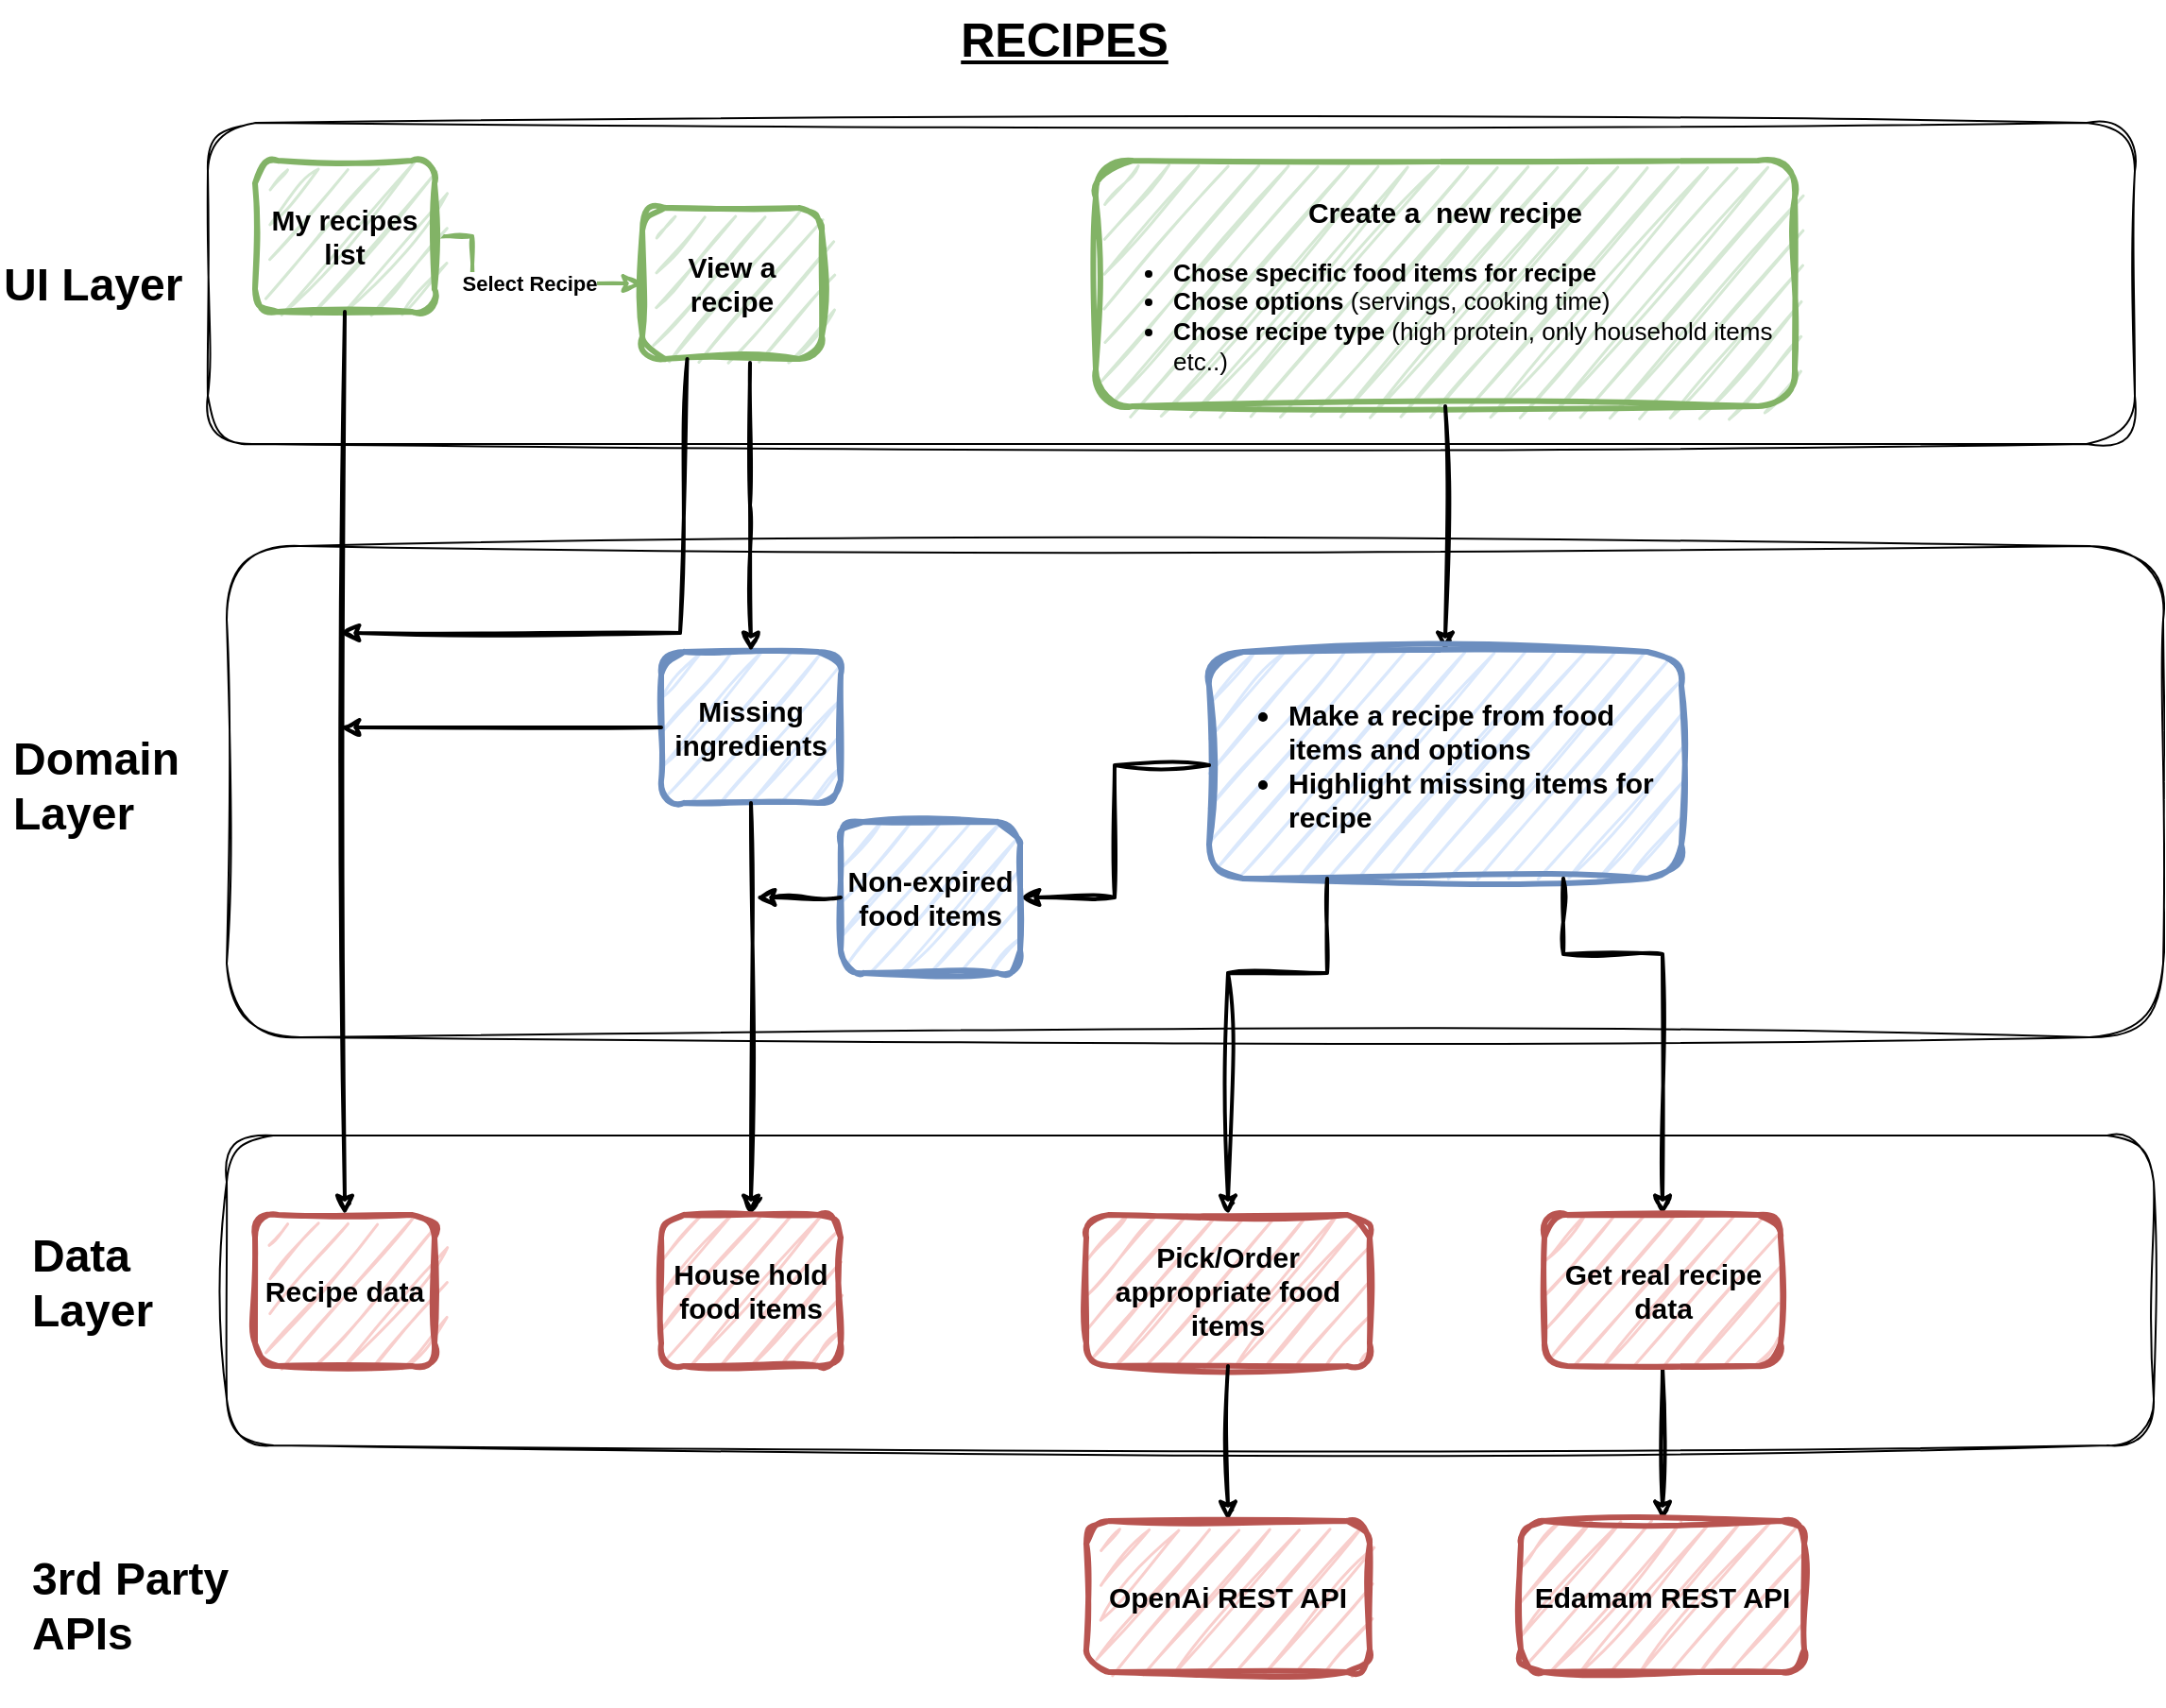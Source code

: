 <mxfile version="24.7.17" pages="3">
  <diagram name="Page-1" id="5f0bae14-7c28-e335-631c-24af17079c00">
    <mxGraphModel dx="1509" dy="955" grid="1" gridSize="10" guides="1" tooltips="1" connect="1" arrows="1" fold="1" page="1" pageScale="1" pageWidth="1169" pageHeight="827" background="none" math="0" shadow="0">
      <root>
        <mxCell id="0" />
        <mxCell id="1" parent="0" />
        <mxCell id="2UMnR_WibWzh6iIHSxyf-1" value="" style="rounded=1;whiteSpace=wrap;html=1;sketch=1;curveFitting=1;jiggle=2;" vertex="1" parent="1">
          <mxGeometry x="122" y="80" width="1020" height="170" as="geometry" />
        </mxCell>
        <mxCell id="kBmUnrdPFpruGlUo7dz6-3" value="&lt;h1 style=&quot;margin-top: 0px;&quot;&gt;&lt;font&gt;UI Layer&lt;/font&gt;&lt;/h1&gt;" style="text;html=1;whiteSpace=wrap;overflow=hidden;rounded=0;sketch=1;curveFitting=1;jiggle=2;fontFamily=Helvetica;" vertex="1" parent="1">
          <mxGeometry x="12" y="145" width="160" height="40" as="geometry" />
        </mxCell>
        <mxCell id="kBmUnrdPFpruGlUo7dz6-4" value="" style="rounded=1;whiteSpace=wrap;html=1;sketch=1;curveFitting=1;jiggle=2;" vertex="1" parent="1">
          <mxGeometry x="132" y="304" width="1025" height="260" as="geometry" />
        </mxCell>
        <mxCell id="kBmUnrdPFpruGlUo7dz6-5" value="&lt;h1 style=&quot;margin-top: 0px;&quot;&gt;Domain Layer&lt;/h1&gt;" style="text;html=1;whiteSpace=wrap;overflow=hidden;rounded=0;" vertex="1" parent="1">
          <mxGeometry x="17" y="396" width="160" height="76" as="geometry" />
        </mxCell>
        <mxCell id="kBmUnrdPFpruGlUo7dz6-6" value="" style="rounded=1;whiteSpace=wrap;html=1;sketch=1;curveFitting=1;jiggle=2;" vertex="1" parent="1">
          <mxGeometry x="132" y="616" width="1020" height="164" as="geometry" />
        </mxCell>
        <mxCell id="kBmUnrdPFpruGlUo7dz6-7" value="&lt;h1 style=&quot;margin-top: 0px;&quot;&gt;Data Layer&amp;nbsp;&lt;/h1&gt;" style="text;html=1;whiteSpace=wrap;overflow=hidden;rounded=0;" vertex="1" parent="1">
          <mxGeometry x="27" y="658.5" width="120" height="85" as="geometry" />
        </mxCell>
        <mxCell id="kBmUnrdPFpruGlUo7dz6-34" style="edgeStyle=orthogonalEdgeStyle;rounded=0;orthogonalLoop=1;jettySize=auto;html=1;entryX=0;entryY=0.5;entryDx=0;entryDy=0;strokeWidth=2;fillColor=#d5e8d4;strokeColor=#82b366;sketch=1;curveFitting=1;jiggle=2;" edge="1" parent="1" source="kBmUnrdPFpruGlUo7dz6-8" target="kBmUnrdPFpruGlUo7dz6-11">
          <mxGeometry relative="1" as="geometry">
            <Array as="points">
              <mxPoint x="262" y="140" />
              <mxPoint x="262" y="165" />
            </Array>
          </mxGeometry>
        </mxCell>
        <mxCell id="kBmUnrdPFpruGlUo7dz6-35" value="&lt;b&gt;Select Recipe&lt;/b&gt;" style="edgeLabel;html=1;align=center;verticalAlign=middle;resizable=0;points=[];" vertex="1" connectable="0" parent="kBmUnrdPFpruGlUo7dz6-34">
          <mxGeometry x="-0.289" relative="1" as="geometry">
            <mxPoint x="27" as="offset" />
          </mxGeometry>
        </mxCell>
        <mxCell id="kBmUnrdPFpruGlUo7dz6-8" value="&lt;h3 style=&quot;font-size: 15px;&quot;&gt;My recipes list&lt;/h3&gt;" style="rounded=1;whiteSpace=wrap;html=1;fillColor=#d5e8d4;strokeColor=#82b366;fillStyle=hatch;strokeWidth=3;perimeterSpacing=0;sketch=1;curveFitting=1;jiggle=2;" vertex="1" parent="1">
          <mxGeometry x="147" y="100" width="95" height="80" as="geometry" />
        </mxCell>
        <mxCell id="kBmUnrdPFpruGlUo7dz6-9" value="&lt;h3 style=&quot;font-size: 15px;&quot;&gt;Recipe data&lt;/h3&gt;" style="rounded=1;whiteSpace=wrap;html=1;fillColor=#f8cecc;strokeColor=#b85450;fillStyle=hatch;strokeWidth=3;perimeterSpacing=0;sketch=1;curveFitting=1;jiggle=2;" vertex="1" parent="1">
          <mxGeometry x="147" y="658" width="95" height="80" as="geometry" />
        </mxCell>
        <mxCell id="kBmUnrdPFpruGlUo7dz6-10" value="" style="endArrow=classic;html=1;rounded=0;entryX=0.5;entryY=0;entryDx=0;entryDy=0;spacingTop=0;fontSize=1;horizontal=1;strokeWidth=2;endSize=6;startSize=5;jumpSize=6;sketch=1;curveFitting=1;jiggle=2;exitX=0.5;exitY=1;exitDx=0;exitDy=0;sourcePerimeterSpacing=0;" edge="1" parent="1" source="kBmUnrdPFpruGlUo7dz6-8" target="kBmUnrdPFpruGlUo7dz6-9">
          <mxGeometry width="50" height="50" relative="1" as="geometry">
            <mxPoint x="492" y="380" as="sourcePoint" />
            <mxPoint x="192" y="290" as="targetPoint" />
            <Array as="points" />
          </mxGeometry>
        </mxCell>
        <mxCell id="kBmUnrdPFpruGlUo7dz6-11" value="&lt;h3 style=&quot;font-size: 15px;&quot;&gt;View a recipe&lt;/h3&gt;" style="rounded=1;whiteSpace=wrap;html=1;fillColor=#d5e8d4;strokeColor=#82b366;fillStyle=hatch;strokeWidth=3;perimeterSpacing=0;sketch=1;curveFitting=1;jiggle=2;" vertex="1" parent="1">
          <mxGeometry x="352" y="125" width="95" height="80" as="geometry" />
        </mxCell>
        <mxCell id="kBmUnrdPFpruGlUo7dz6-14" value="&lt;h3 style=&quot;font-size: 15px;&quot;&gt;Missing ingredients&lt;/h3&gt;" style="rounded=1;whiteSpace=wrap;html=1;fillColor=#dae8fc;strokeColor=#6c8ebf;fillStyle=hatch;strokeWidth=3;perimeterSpacing=0;sketch=1;curveFitting=1;jiggle=2;" vertex="1" parent="1">
          <mxGeometry x="362" y="360" width="95" height="80" as="geometry" />
        </mxCell>
        <mxCell id="kBmUnrdPFpruGlUo7dz6-33" style="edgeStyle=orthogonalEdgeStyle;rounded=0;orthogonalLoop=1;jettySize=auto;html=1;strokeWidth=2;sketch=1;curveFitting=1;jiggle=2;exitX=0.5;exitY=1;exitDx=0;exitDy=0;" edge="1" parent="1" source="kBmUnrdPFpruGlUo7dz6-14" target="kBmUnrdPFpruGlUo7dz6-16">
          <mxGeometry relative="1" as="geometry" />
        </mxCell>
        <mxCell id="kBmUnrdPFpruGlUo7dz6-16" value="&lt;h3 style=&quot;font-size: 15px;&quot;&gt;House hold food items&lt;/h3&gt;" style="rounded=1;whiteSpace=wrap;html=1;fillColor=#f8cecc;strokeColor=#b85450;fillStyle=hatch;strokeWidth=3;perimeterSpacing=0;sketch=1;curveFitting=1;jiggle=2;" vertex="1" parent="1">
          <mxGeometry x="362" y="658" width="95" height="80" as="geometry" />
        </mxCell>
        <mxCell id="kBmUnrdPFpruGlUo7dz6-21" value="&lt;h3 style=&quot;font-size: 15px;&quot;&gt;Create a&amp;nbsp; new recipe&lt;/h3&gt;&lt;div style=&quot;font-size: 13px;&quot;&gt;&lt;ul style=&quot;font-weight: 700;&quot;&gt;&lt;li style=&quot;text-align: left;&quot;&gt;Chose specific food items for recipe&lt;/li&gt;&lt;li style=&quot;text-align: left;&quot;&gt;Chose options&amp;nbsp;&lt;span style=&quot;font-weight: normal;&quot;&gt;(servings, cooking time)&lt;/span&gt;&lt;/li&gt;&lt;li style=&quot;text-align: left;&quot;&gt;Chose recipe type&amp;nbsp;&lt;span style=&quot;font-weight: normal;&quot;&gt;(high protein, only household items etc..)&lt;/span&gt;&lt;/li&gt;&lt;/ul&gt;&lt;/div&gt;" style="rounded=1;whiteSpace=wrap;html=1;fillColor=#d5e8d4;strokeColor=#82b366;fillStyle=hatch;strokeWidth=3;perimeterSpacing=0;sketch=1;curveFitting=1;jiggle=2;" vertex="1" parent="1">
          <mxGeometry x="592" y="100" width="370" height="130" as="geometry" />
        </mxCell>
        <mxCell id="kBmUnrdPFpruGlUo7dz6-45" style="edgeStyle=orthogonalEdgeStyle;rounded=0;orthogonalLoop=1;jettySize=auto;html=1;strokeWidth=2;sketch=1;curveFitting=1;jiggle=2;exitX=0.5;exitY=1;exitDx=0;exitDy=0;" edge="1" parent="1" source="kBmUnrdPFpruGlUo7dz6-21" target="kBmUnrdPFpruGlUo7dz6-22">
          <mxGeometry relative="1" as="geometry" />
        </mxCell>
        <mxCell id="kBmUnrdPFpruGlUo7dz6-22" value="&lt;h3 style=&quot;font-size: 15px;&quot;&gt;&lt;div style=&quot;&quot;&gt;&lt;ul&gt;&lt;li&gt;Make a recipe from food items and options&lt;/li&gt;&lt;li&gt;Highlight missing items for recipe&lt;/li&gt;&lt;/ul&gt;&lt;/div&gt;&lt;/h3&gt;" style="rounded=1;whiteSpace=wrap;html=1;fillColor=#dae8fc;strokeColor=#6c8ebf;fillStyle=hatch;strokeWidth=3;perimeterSpacing=0;sketch=1;curveFitting=1;jiggle=2;align=left;" vertex="1" parent="1">
          <mxGeometry x="652" y="360" width="250" height="120" as="geometry" />
        </mxCell>
        <mxCell id="kBmUnrdPFpruGlUo7dz6-24" value="" style="endArrow=classic;html=1;rounded=0;sketch=1;curveFitting=1;jiggle=2;strokeWidth=2;exitX=0;exitY=0.5;exitDx=0;exitDy=0;" edge="1" parent="1" source="kBmUnrdPFpruGlUo7dz6-14">
          <mxGeometry width="50" height="50" relative="1" as="geometry">
            <mxPoint x="270" y="424" as="sourcePoint" />
            <mxPoint x="192" y="400" as="targetPoint" />
          </mxGeometry>
        </mxCell>
        <mxCell id="kBmUnrdPFpruGlUo7dz6-26" value="" style="endArrow=classic;html=1;rounded=0;entryX=0.25;entryY=1;entryDx=0;entryDy=0;strokeWidth=2;sketch=1;curveFitting=1;jiggle=2;exitX=0.25;exitY=1;exitDx=0;exitDy=0;" edge="1" parent="1" source="kBmUnrdPFpruGlUo7dz6-11">
          <mxGeometry width="50" height="50" relative="1" as="geometry">
            <mxPoint x="572" y="450" as="sourcePoint" />
            <mxPoint x="192" y="350" as="targetPoint" />
            <Array as="points">
              <mxPoint x="372" y="350" />
            </Array>
          </mxGeometry>
        </mxCell>
        <mxCell id="kBmUnrdPFpruGlUo7dz6-32" style="edgeStyle=orthogonalEdgeStyle;rounded=0;orthogonalLoop=1;jettySize=auto;html=1;strokeWidth=2;sketch=1;curveFitting=1;jiggle=2;exitX=0.6;exitY=1.025;exitDx=0;exitDy=0;exitPerimeter=0;" edge="1" parent="1" source="kBmUnrdPFpruGlUo7dz6-11" target="kBmUnrdPFpruGlUo7dz6-14">
          <mxGeometry relative="1" as="geometry" />
        </mxCell>
        <mxCell id="kBmUnrdPFpruGlUo7dz6-43" style="edgeStyle=orthogonalEdgeStyle;rounded=0;orthogonalLoop=1;jettySize=auto;html=1;strokeWidth=2;sketch=1;curveFitting=1;jiggle=2;exitX=0.25;exitY=1;exitDx=0;exitDy=0;" edge="1" parent="1" source="kBmUnrdPFpruGlUo7dz6-22" target="kBmUnrdPFpruGlUo7dz6-36">
          <mxGeometry relative="1" as="geometry">
            <Array as="points">
              <mxPoint x="715" y="530" />
              <mxPoint x="662" y="530" />
            </Array>
          </mxGeometry>
        </mxCell>
        <mxCell id="kBmUnrdPFpruGlUo7dz6-36" value="&lt;h3 style=&quot;font-size: 15px;&quot;&gt;&lt;span style=&quot;text-align: left;&quot;&gt;Pick/Order appropriate food items&lt;/span&gt;&lt;br&gt;&lt;/h3&gt;" style="rounded=1;whiteSpace=wrap;html=1;fillColor=#f8cecc;strokeColor=#b85450;fillStyle=hatch;strokeWidth=3;perimeterSpacing=0;sketch=1;curveFitting=1;jiggle=2;" vertex="1" parent="1">
          <mxGeometry x="587" y="658" width="150" height="80" as="geometry" />
        </mxCell>
        <mxCell id="kBmUnrdPFpruGlUo7dz6-37" value="&lt;h1 style=&quot;margin-top: 0px;&quot;&gt;3rd Party APIs&lt;/h1&gt;" style="text;html=1;whiteSpace=wrap;overflow=hidden;rounded=0;" vertex="1" parent="1">
          <mxGeometry x="27" y="830" width="120" height="85" as="geometry" />
        </mxCell>
        <mxCell id="kBmUnrdPFpruGlUo7dz6-39" style="edgeStyle=orthogonalEdgeStyle;rounded=0;orthogonalLoop=1;jettySize=auto;html=1;strokeWidth=2;sketch=1;curveFitting=1;jiggle=2;exitX=0.5;exitY=1;exitDx=0;exitDy=0;" edge="1" parent="1" source="kBmUnrdPFpruGlUo7dz6-36" target="kBmUnrdPFpruGlUo7dz6-38">
          <mxGeometry relative="1" as="geometry" />
        </mxCell>
        <mxCell id="kBmUnrdPFpruGlUo7dz6-38" value="&lt;h3 style=&quot;font-size: 15px;&quot;&gt;OpenAi REST API&lt;/h3&gt;" style="rounded=1;whiteSpace=wrap;html=1;fillColor=#f8cecc;strokeColor=#b85450;fillStyle=hatch;strokeWidth=3;perimeterSpacing=0;sketch=1;curveFitting=1;jiggle=2;" vertex="1" parent="1">
          <mxGeometry x="587" y="820" width="150" height="80" as="geometry" />
        </mxCell>
        <mxCell id="kBmUnrdPFpruGlUo7dz6-42" style="edgeStyle=orthogonalEdgeStyle;rounded=0;orthogonalLoop=1;jettySize=auto;html=1;strokeWidth=2;sketch=1;curveFitting=1;jiggle=2;exitX=0.5;exitY=1;exitDx=0;exitDy=0;" edge="1" parent="1" source="kBmUnrdPFpruGlUo7dz6-41" target="kBmUnrdPFpruGlUo7dz6-40">
          <mxGeometry relative="1" as="geometry" />
        </mxCell>
        <mxCell id="kBmUnrdPFpruGlUo7dz6-40" value="&lt;h3 style=&quot;font-size: 15px;&quot;&gt;&lt;span style=&quot;background-color: initial;&quot;&gt;Edamam REST API&lt;/span&gt;&lt;br&gt;&lt;/h3&gt;" style="rounded=1;whiteSpace=wrap;html=1;fillColor=#f8cecc;strokeColor=#b85450;fillStyle=hatch;strokeWidth=3;perimeterSpacing=0;sketch=1;curveFitting=1;jiggle=2;" vertex="1" parent="1">
          <mxGeometry x="817" y="820" width="150" height="80" as="geometry" />
        </mxCell>
        <mxCell id="kBmUnrdPFpruGlUo7dz6-44" style="edgeStyle=orthogonalEdgeStyle;rounded=0;orthogonalLoop=1;jettySize=auto;html=1;strokeWidth=2;sketch=1;curveFitting=1;jiggle=2;exitX=0.75;exitY=1;exitDx=0;exitDy=0;" edge="1" parent="1" source="kBmUnrdPFpruGlUo7dz6-22" target="kBmUnrdPFpruGlUo7dz6-41">
          <mxGeometry relative="1" as="geometry">
            <Array as="points">
              <mxPoint x="840" y="520" />
              <mxPoint x="892" y="520" />
            </Array>
          </mxGeometry>
        </mxCell>
        <mxCell id="kBmUnrdPFpruGlUo7dz6-41" value="&lt;h3 style=&quot;font-size: 15px;&quot;&gt;&lt;span style=&quot;text-align: left;&quot;&gt;Get real recipe data&lt;/span&gt;&lt;br&gt;&lt;/h3&gt;" style="rounded=1;whiteSpace=wrap;html=1;fillColor=#f8cecc;strokeColor=#b85450;fillStyle=hatch;strokeWidth=3;perimeterSpacing=0;sketch=1;curveFitting=1;jiggle=2;" vertex="1" parent="1">
          <mxGeometry x="829.5" y="658" width="125" height="80" as="geometry" />
        </mxCell>
        <mxCell id="kBmUnrdPFpruGlUo7dz6-48" style="edgeStyle=orthogonalEdgeStyle;rounded=0;orthogonalLoop=1;jettySize=auto;html=1;strokeWidth=2;sketch=1;curveFitting=1;jiggle=2;exitX=0;exitY=0.5;exitDx=0;exitDy=0;" edge="1" parent="1" source="kBmUnrdPFpruGlUo7dz6-22" target="kBmUnrdPFpruGlUo7dz6-46">
          <mxGeometry relative="1" as="geometry" />
        </mxCell>
        <mxCell id="kBmUnrdPFpruGlUo7dz6-46" value="&lt;h3 style=&quot;font-size: 15px;&quot;&gt;Non-expired food items&lt;/h3&gt;" style="rounded=1;whiteSpace=wrap;html=1;fillColor=#dae8fc;strokeColor=#6c8ebf;fillStyle=hatch;strokeWidth=3;perimeterSpacing=0;sketch=1;curveFitting=1;jiggle=2;" vertex="1" parent="1">
          <mxGeometry x="457" y="450" width="95" height="80" as="geometry" />
        </mxCell>
        <mxCell id="kBmUnrdPFpruGlUo7dz6-47" value="" style="endArrow=classic;html=1;rounded=0;entryX=0;entryY=0.5;entryDx=0;entryDy=0;strokeWidth=2;sketch=1;curveFitting=1;jiggle=2;exitX=0;exitY=0.5;exitDx=0;exitDy=0;" edge="1" parent="1" source="kBmUnrdPFpruGlUo7dz6-46">
          <mxGeometry width="50" height="50" relative="1" as="geometry">
            <mxPoint x="712" y="480" as="sourcePoint" />
            <mxPoint x="412" y="490" as="targetPoint" />
          </mxGeometry>
        </mxCell>
        <mxCell id="kBmUnrdPFpruGlUo7dz6-49" value="&lt;span style=&quot;font-size: 25px;&quot;&gt;RECIPES&lt;/span&gt;" style="text;html=1;align=center;verticalAlign=middle;resizable=0;points=[];autosize=1;strokeColor=none;fillColor=none;fontSize=25;fontStyle=5" vertex="1" parent="1">
          <mxGeometry x="510" y="15" width="130" height="40" as="geometry" />
        </mxCell>
      </root>
    </mxGraphModel>
  </diagram>
  <diagram id="EQAx6T4KS5A-mvEifLoN" name="Page-2">
    <mxGraphModel grid="1" page="1" gridSize="10" guides="1" tooltips="1" connect="1" arrows="1" fold="1" pageScale="1" pageWidth="850" pageHeight="1100" math="0" shadow="0">
      <root>
        <mxCell id="0" />
        <mxCell id="1" parent="0" />
      </root>
    </mxGraphModel>
  </diagram>
  <diagram id="2wOUk39KzuTYBzeXpWRB" name="Page-3">
    <mxGraphModel grid="1" page="1" gridSize="10" guides="1" tooltips="1" connect="1" arrows="1" fold="1" pageScale="1" pageWidth="850" pageHeight="1100" math="0" shadow="0">
      <root>
        <mxCell id="0" />
        <mxCell id="1" parent="0" />
      </root>
    </mxGraphModel>
  </diagram>
</mxfile>
